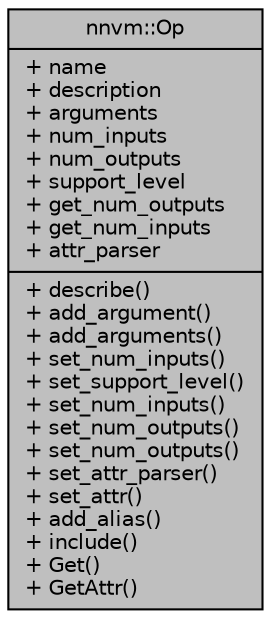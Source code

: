 digraph "nnvm::Op"
{
 // LATEX_PDF_SIZE
  edge [fontname="Helvetica",fontsize="10",labelfontname="Helvetica",labelfontsize="10"];
  node [fontname="Helvetica",fontsize="10",shape=record];
  Node1 [label="{nnvm::Op\n|+ name\l+ description\l+ arguments\l+ num_inputs\l+ num_outputs\l+ support_level\l+ get_num_outputs\l+ get_num_inputs\l+ attr_parser\l|+ describe()\l+ add_argument()\l+ add_arguments()\l+ set_num_inputs()\l+ set_support_level()\l+ set_num_inputs()\l+ set_num_outputs()\l+ set_num_outputs()\l+ set_attr_parser()\l+ set_attr()\l+ add_alias()\l+ include()\l+ Get()\l+ GetAttr()\l}",height=0.2,width=0.4,color="black", fillcolor="grey75", style="filled", fontcolor="black",tooltip="Operator structure."];
}
